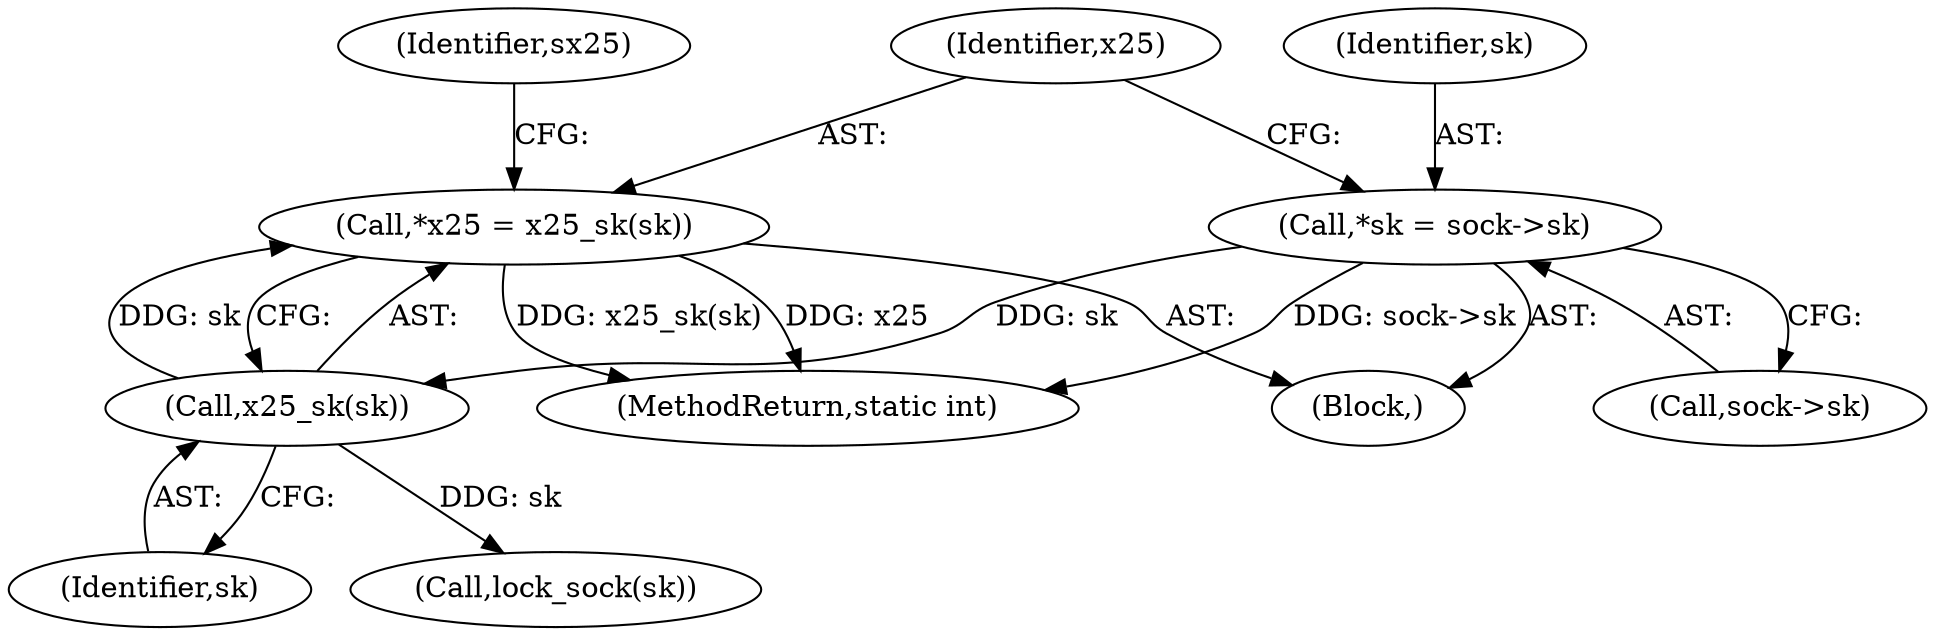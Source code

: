digraph "0_linux_f3d3342602f8bcbf37d7c46641cb9bca7618eb1c_39@pointer" {
"1000118" [label="(Call,*x25 = x25_sk(sk))"];
"1000120" [label="(Call,x25_sk(sk))"];
"1000112" [label="(Call,*sk = sock->sk)"];
"1000118" [label="(Call,*x25 = x25_sk(sk))"];
"1000124" [label="(Identifier,sx25)"];
"1000119" [label="(Identifier,x25)"];
"1000114" [label="(Call,sock->sk)"];
"1000113" [label="(Identifier,sk)"];
"1000120" [label="(Call,x25_sk(sk))"];
"1000121" [label="(Identifier,sk)"];
"1000112" [label="(Call,*sk = sock->sk)"];
"1000110" [label="(Block,)"];
"1000357" [label="(MethodReturn,static int)"];
"1000140" [label="(Call,lock_sock(sk))"];
"1000118" -> "1000110"  [label="AST: "];
"1000118" -> "1000120"  [label="CFG: "];
"1000119" -> "1000118"  [label="AST: "];
"1000120" -> "1000118"  [label="AST: "];
"1000124" -> "1000118"  [label="CFG: "];
"1000118" -> "1000357"  [label="DDG: x25_sk(sk)"];
"1000118" -> "1000357"  [label="DDG: x25"];
"1000120" -> "1000118"  [label="DDG: sk"];
"1000120" -> "1000121"  [label="CFG: "];
"1000121" -> "1000120"  [label="AST: "];
"1000112" -> "1000120"  [label="DDG: sk"];
"1000120" -> "1000140"  [label="DDG: sk"];
"1000112" -> "1000110"  [label="AST: "];
"1000112" -> "1000114"  [label="CFG: "];
"1000113" -> "1000112"  [label="AST: "];
"1000114" -> "1000112"  [label="AST: "];
"1000119" -> "1000112"  [label="CFG: "];
"1000112" -> "1000357"  [label="DDG: sock->sk"];
}
